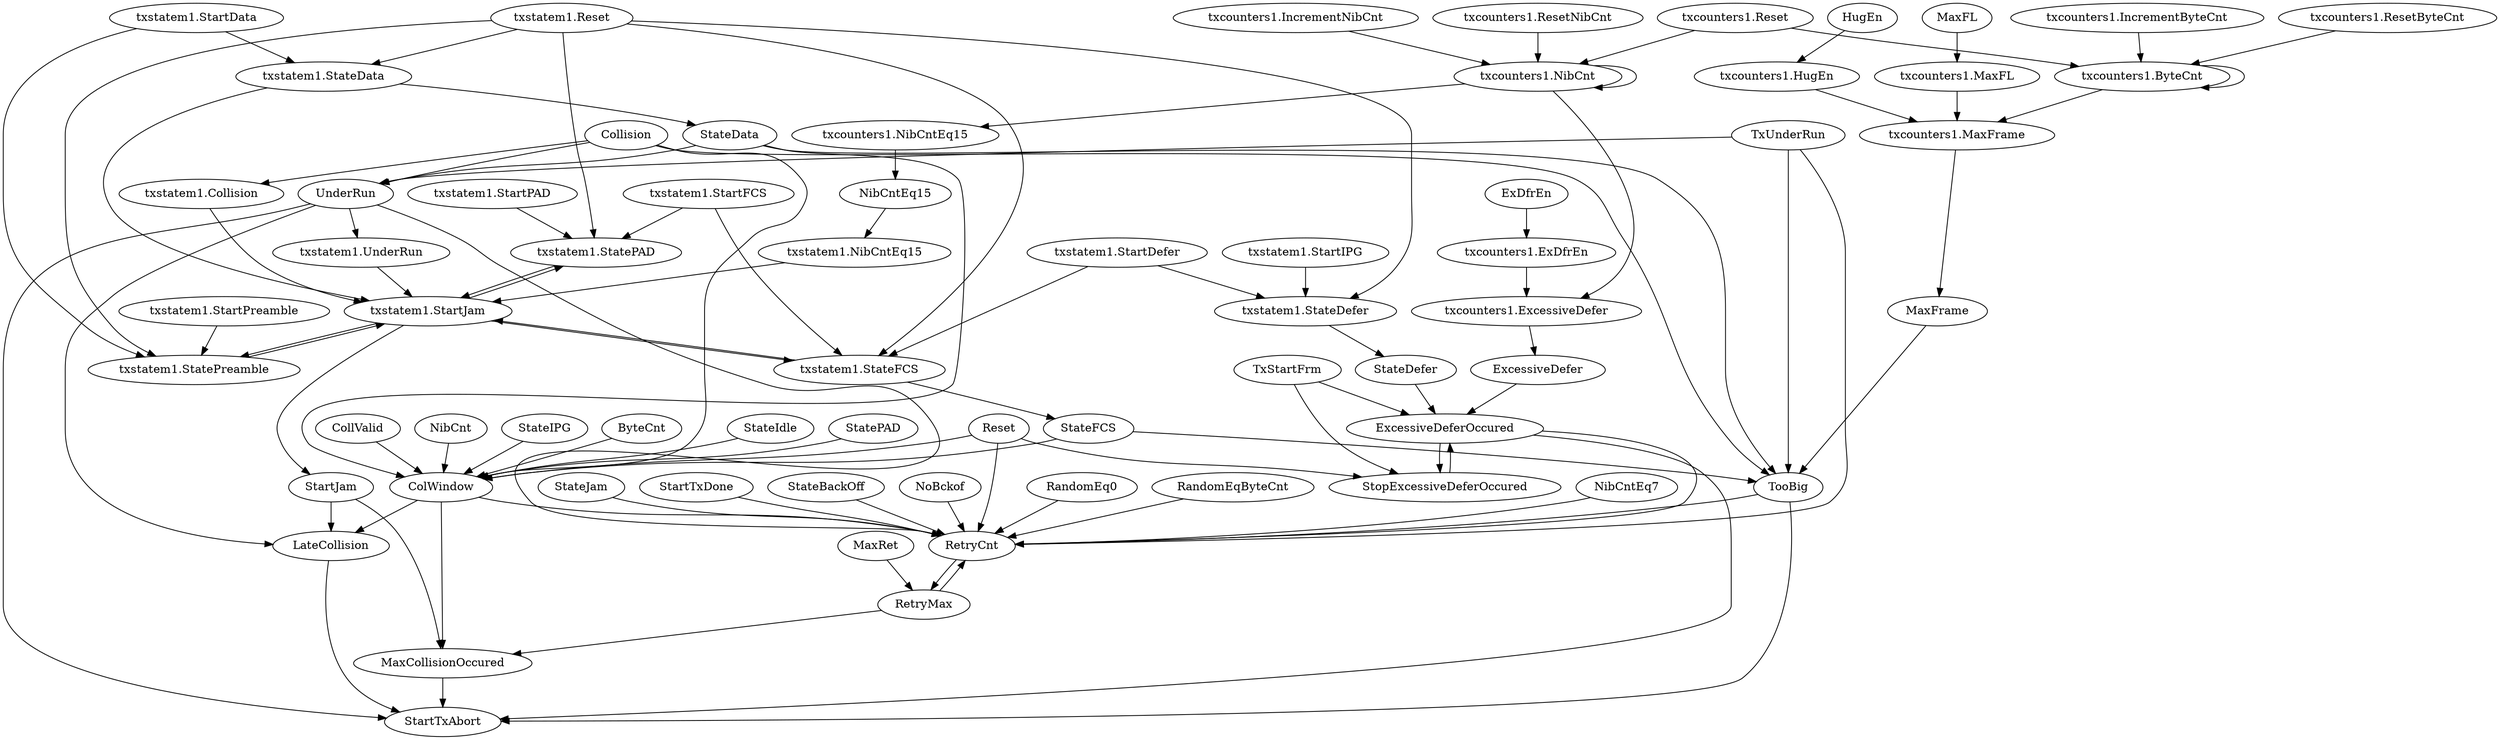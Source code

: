 digraph "" {
	"txstatem1.StatePAD"	 [complexity=18,
		importance=0.0341939810822,
		rank=0.00189966561568];
	"txstatem1.StartJam"	 [complexity=30,
		importance=0.203641891042,
		rank=0.00678806303475];
	"txstatem1.StatePAD" -> "txstatem1.StartJam";
	StateFCS	 [complexity=28,
		importance=0.0893108651607,
		rank=0.00318967375574];
	TooBig	 [complexity=22,
		importance=0.0846278509801,
		rank=0.0038467204991];
	StateFCS -> TooBig;
	ColWindow	 [complexity=29,
		importance=0.12926140358,
		rank=0.00445728977862];
	StateFCS -> ColWindow;
	"txstatem1.StatePreamble"	 [complexity=18,
		importance=0.0318978611478,
		rank=0.0017721033971];
	"txstatem1.StatePreamble" -> "txstatem1.StartJam";
	"txcounters1.NibCnt"	 [complexity=32,
		importance=0.13388534674,
		rank=0.00418391708562];
	"txcounters1.NibCnt" -> "txcounters1.NibCnt";
	"txcounters1.ExcessiveDefer"	 [complexity=27,
		importance=0.0960021421229,
		rank=0.00355563489344];
	"txcounters1.NibCnt" -> "txcounters1.ExcessiveDefer";
	"txcounters1.NibCntEq15"	 [complexity=18,
		importance=0.0357922162262,
		rank=0.00198845645701];
	"txcounters1.NibCnt" -> "txcounters1.NibCntEq15";
	MaxRet	 [complexity=13,
		importance=0.0215161097499,
		rank=0.00165508536538];
	RetryMax	 [complexity=22,
		importance=0.0869929783621,
		rank=0.00395422628919];
	MaxRet -> RetryMax;
	MaxCollisionOccured	 [complexity=6,
		importance=0.0109459717318,
		rank=0.00182432862197];
	StartTxAbort	 [complexity=0,
		importance=0.00616501659953,
		rank=0.0];
	MaxCollisionOccured -> StartTxAbort;
	"txstatem1.StartFCS"	 [complexity=29,
		importance=0.106139099199,
		rank=0.00365996893789];
	"txstatem1.StartFCS" -> "txstatem1.StatePAD";
	"txstatem1.StateFCS"	 [complexity=28,
		importance=0.0967144582255,
		rank=0.00345408779377];
	"txstatem1.StartFCS" -> "txstatem1.StateFCS";
	"txcounters1.Reset"	 [complexity=33,
		importance=0.404524231064,
		rank=0.0122583100322];
	"txcounters1.Reset" -> "txcounters1.NibCnt";
	"txcounters1.ByteCnt"	 [complexity=34,
		importance=0.127019047221,
		rank=0.00373585433003];
	"txcounters1.Reset" -> "txcounters1.ByteCnt";
	"txstatem1.StateData"	 [complexity=28,
		importance=0.0922612996194,
		rank=0.00329504641498];
	StateData	 [complexity=28,
		importance=0.0878291227016,
		rank=0.0031367543822];
	"txstatem1.StateData" -> StateData;
	"txstatem1.StateData" -> "txstatem1.StartJam";
	TxStartFrm	 [complexity=28,
		importance=0.182007809287,
		rank=0.0065002789031];
	ExcessiveDeferOccured	 [complexity=28,
		importance=0.0963405000771,
		rank=0.00344073214561];
	TxStartFrm -> ExcessiveDeferOccured;
	StopExcessiveDeferOccured	 [complexity=27,
		importance=0.0895879625702,
		rank=0.00331807268778];
	TxStartFrm -> StopExcessiveDeferOccured;
	HugEn	 [complexity=32,
		importance=0.107640259979,
		rank=0.00336375812435];
	"txcounters1.HugEn"	 [complexity=32,
		importance=0.104808375833,
		rank=0.00327526174478];
	HugEn -> "txcounters1.HugEn";
	RetryCnt	 [complexity=13,
		importance=0.0396273622452,
		rank=0.00304825863425];
	TooBig -> RetryCnt;
	TooBig -> StartTxAbort;
	NoBckof	 [complexity=20,
		importance=0.0424592463915,
		rank=0.00212296231958];
	NoBckof -> RetryCnt;
	"txstatem1.StartIPG"	 [complexity=28,
		importance=0.198312521251,
		rank=0.00708259004469];
	"txstatem1.StateDefer"	 [complexity=27,
		importance=0.0958270298213,
		rank=0.00354914925264];
	"txstatem1.StartIPG" -> "txstatem1.StateDefer";
	StateData -> TooBig;
	UnderRun	 [complexity=18,
		importance=0.0310801961774,
		rank=0.00172667756541];
	StateData -> UnderRun;
	StateData -> ColWindow;
	"txstatem1.UnderRun"	 [complexity=18,
		importance=0.0276739303982,
		rank=0.00153744057768];
	"txstatem1.UnderRun" -> "txstatem1.StartJam";
	RandomEq0	 [complexity=20,
		importance=0.0453487215881,
		rank=0.00226743607941];
	RandomEq0 -> RetryCnt;
	"txstatem1.StartDefer"	 [complexity=28,
		importance=0.120383428563,
		rank=0.00429940816295];
	"txstatem1.StartDefer" -> "txstatem1.StateDefer";
	"txstatem1.StartDefer" -> "txstatem1.StateFCS";
	StateIdle	 [complexity=31,
		importance=0.132766981338,
		rank=0.0042828058496];
	StateIdle -> ColWindow;
	"txstatem1.Reset"	 [complexity=28,
		importance=0.290349280309,
		rank=0.0103696171539];
	"txstatem1.Reset" -> "txstatem1.StatePAD";
	"txstatem1.Reset" -> "txstatem1.StatePreamble";
	"txstatem1.Reset" -> "txstatem1.StateData";
	"txstatem1.Reset" -> "txstatem1.StateDefer";
	"txstatem1.Reset" -> "txstatem1.StateFCS";
	NibCntEq15	 [complexity=18,
		importance=0.0317764398449,
		rank=0.00176535776916];
	"txstatem1.NibCntEq15"	 [complexity=18,
		importance=0.0279406173118,
		rank=0.00155225651732];
	NibCntEq15 -> "txstatem1.NibCntEq15";
	RetryCnt -> RetryMax;
	StartJam	 [complexity=10,
		importance=0.0144161771317,
		rank=0.00144161771317];
	StartJam -> MaxCollisionOccured;
	LateCollision	 [complexity=6,
		importance=0.0103850856244,
		rank=0.00173084760406];
	StartJam -> LateCollision;
	UnderRun -> "txstatem1.UnderRun";
	UnderRun -> RetryCnt;
	UnderRun -> StartTxAbort;
	UnderRun -> LateCollision;
	"txstatem1.StartJam" -> "txstatem1.StatePAD";
	"txstatem1.StartJam" -> "txstatem1.StatePreamble";
	"txstatem1.StartJam" -> StartJam;
	"txstatem1.StartJam" -> "txstatem1.StateFCS";
	"txcounters1.ResetNibCnt"	 [complexity=33,
		importance=0.285099706486,
		rank=0.00863938504503];
	"txcounters1.ResetNibCnt" -> "txcounters1.NibCnt";
	RandomEqByteCnt	 [complexity=20,
		importance=0.0470355610692,
		rank=0.00235177805346];
	RandomEqByteCnt -> RetryCnt;
	StatePAD	 [complexity=37,
		importance=0.262949376283,
		rank=0.00710673989953];
	StatePAD -> ColWindow;
	ColWindow -> MaxCollisionOccured;
	ColWindow -> RetryCnt;
	ColWindow -> LateCollision;
	"txcounters1.MaxFrame"	 [complexity=28,
		importance=0.100560530455,
		rank=0.00359144751624];
	"txcounters1.HugEn" -> "txcounters1.MaxFrame";
	ExcessiveDeferOccured -> RetryCnt;
	ExcessiveDeferOccured -> StartTxAbort;
	ExcessiveDeferOccured -> StopExcessiveDeferOccured;
	Reset	 [complexity=28,
		importance=0.271595771857,
		rank=0.00969984899489];
	Reset -> RetryCnt;
	Reset -> ColWindow;
	Reset -> StopExcessiveDeferOccured;
	LateCollision -> StartTxAbort;
	TxUnderRun	 [complexity=28,
		importance=0.0874597351264,
		rank=0.0031235619688];
	TxUnderRun -> TooBig;
	TxUnderRun -> RetryCnt;
	TxUnderRun -> UnderRun;
	RetryMax -> MaxCollisionOccured;
	RetryMax -> RetryCnt;
	CollValid	 [complexity=37,
		importance=0.261354691306,
		rank=0.00706364030558];
	CollValid -> ColWindow;
	StateDefer	 [complexity=27,
		importance=0.0902367827815,
		rank=0.00334210306598];
	"txstatem1.StateDefer" -> StateDefer;
	MaxFL	 [complexity=32,
		importance=0.107640259979,
		rank=0.00336375812435];
	"txcounters1.MaxFL"	 [complexity=32,
		importance=0.104808375833,
		rank=0.00327526174478];
	MaxFL -> "txcounters1.MaxFL";
	NibCntEq7	 [complexity=29,
		importance=0.122717909269,
		rank=0.00423165204375];
	NibCntEq7 -> RetryCnt;
	NibCnt	 [complexity=37,
		importance=0.521061390702,
		rank=0.0140827402892];
	NibCnt -> ColWindow;
	ExcessiveDefer	 [complexity=27,
		importance=0.0898624236936,
		rank=0.00332823791458];
	"txcounters1.ExcessiveDefer" -> ExcessiveDefer;
	MaxFrame	 [complexity=28,
		importance=0.0918267194686,
		rank=0.00327952569531];
	MaxFrame -> TooBig;
	"txstatem1.StartPAD"	 [complexity=19,
		importance=0.0402539854394,
		rank=0.0021186308126];
	"txstatem1.StartPAD" -> "txstatem1.StatePAD";
	"txcounters1.ResetByteCnt"	 [complexity=35,
		importance=0.261540547094,
		rank=0.00747258705982];
	"txcounters1.ResetByteCnt" -> "txcounters1.ByteCnt";
	StateIPG	 [complexity=31,
		importance=0.13364313512,
		rank=0.00431106887485];
	StateIPG -> ColWindow;
	"txcounters1.NibCntEq15" -> NibCntEq15;
	"txcounters1.ByteCnt" -> "txcounters1.ByteCnt";
	"txcounters1.ByteCnt" -> "txcounters1.MaxFrame";
	"txcounters1.MaxFL" -> "txcounters1.MaxFrame";
	StateJam	 [complexity=29,
		importance=0.122672985147,
		rank=0.00423010293611];
	StateJam -> RetryCnt;
	"txcounters1.ExDfrEn"	 [complexity=30,
		importance=0.100249987501,
		rank=0.00334166625003];
	"txcounters1.ExDfrEn" -> "txcounters1.ExcessiveDefer";
	"txstatem1.StartPreamble"	 [complexity=19,
		importance=0.0374048457119,
		rank=0.0019686760901];
	"txstatem1.StartPreamble" -> "txstatem1.StatePreamble";
	"txstatem1.NibCntEq15" -> "txstatem1.StartJam";
	StartTxDone	 [complexity=22,
		importance=0.0865284858036,
		rank=0.00393311299107];
	StartTxDone -> RetryCnt;
	"txcounters1.IncrementByteCnt"	 [complexity=33,
		importance=0.12281919132,
		rank=0.00372179367637];
	"txcounters1.IncrementByteCnt" -> "txcounters1.ByteCnt";
	ExcessiveDefer -> ExcessiveDeferOccured;
	StopExcessiveDeferOccured -> ExcessiveDeferOccured;
	"txstatem1.StateFCS" -> StateFCS;
	"txstatem1.StateFCS" -> "txstatem1.StartJam";
	Collision	 [complexity=28,
		importance=0.0874597351264,
		rank=0.0031235619688];
	Collision -> TooBig;
	Collision -> UnderRun;
	Collision -> ColWindow;
	"txstatem1.Collision"	 [complexity=18,
		importance=0.027697029408,
		rank=0.001538723856];
	Collision -> "txstatem1.Collision";
	StateDefer -> ExcessiveDeferOccured;
	"txstatem1.Collision" -> "txstatem1.StartJam";
	StateBackOff	 [complexity=20,
		importance=0.043208114621,
		rank=0.00216040573105];
	StateBackOff -> RetryCnt;
	"txstatem1.StartData"	 [complexity=30,
		importance=0.101867153282,
		rank=0.00339557177608];
	"txstatem1.StartData" -> "txstatem1.StatePreamble";
	"txstatem1.StartData" -> "txstatem1.StateData";
	"txcounters1.MaxFrame" -> MaxFrame;
	ByteCnt	 [complexity=37,
		importance=0.26300873405,
		rank=0.00710834416352];
	ByteCnt -> ColWindow;
	"txcounters1.IncrementNibCnt"	 [complexity=33,
		importance=0.145448352413,
		rank=0.0044075258307];
	"txcounters1.IncrementNibCnt" -> "txcounters1.NibCnt";
	ExDfrEn	 [complexity=30,
		importance=0.103081871647,
		rank=0.00343606238824];
	ExDfrEn -> "txcounters1.ExDfrEn";
}

